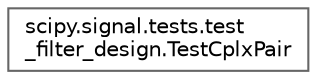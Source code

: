 digraph "Graphical Class Hierarchy"
{
 // LATEX_PDF_SIZE
  bgcolor="transparent";
  edge [fontname=Helvetica,fontsize=10,labelfontname=Helvetica,labelfontsize=10];
  node [fontname=Helvetica,fontsize=10,shape=box,height=0.2,width=0.4];
  rankdir="LR";
  Node0 [id="Node000000",label="scipy.signal.tests.test\l_filter_design.TestCplxPair",height=0.2,width=0.4,color="grey40", fillcolor="white", style="filled",URL="$df/dd1/classscipy_1_1signal_1_1tests_1_1test__filter__design_1_1TestCplxPair.html",tooltip=" "];
}

